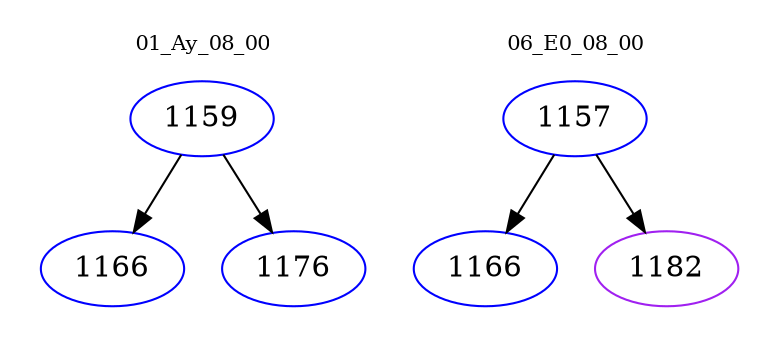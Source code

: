 digraph{
subgraph cluster_0 {
color = white
label = "01_Ay_08_00";
fontsize=10;
T0_1159 [label="1159", color="blue"]
T0_1159 -> T0_1166 [color="black"]
T0_1166 [label="1166", color="blue"]
T0_1159 -> T0_1176 [color="black"]
T0_1176 [label="1176", color="blue"]
}
subgraph cluster_1 {
color = white
label = "06_E0_08_00";
fontsize=10;
T1_1157 [label="1157", color="blue"]
T1_1157 -> T1_1166 [color="black"]
T1_1166 [label="1166", color="blue"]
T1_1157 -> T1_1182 [color="black"]
T1_1182 [label="1182", color="purple"]
}
}
